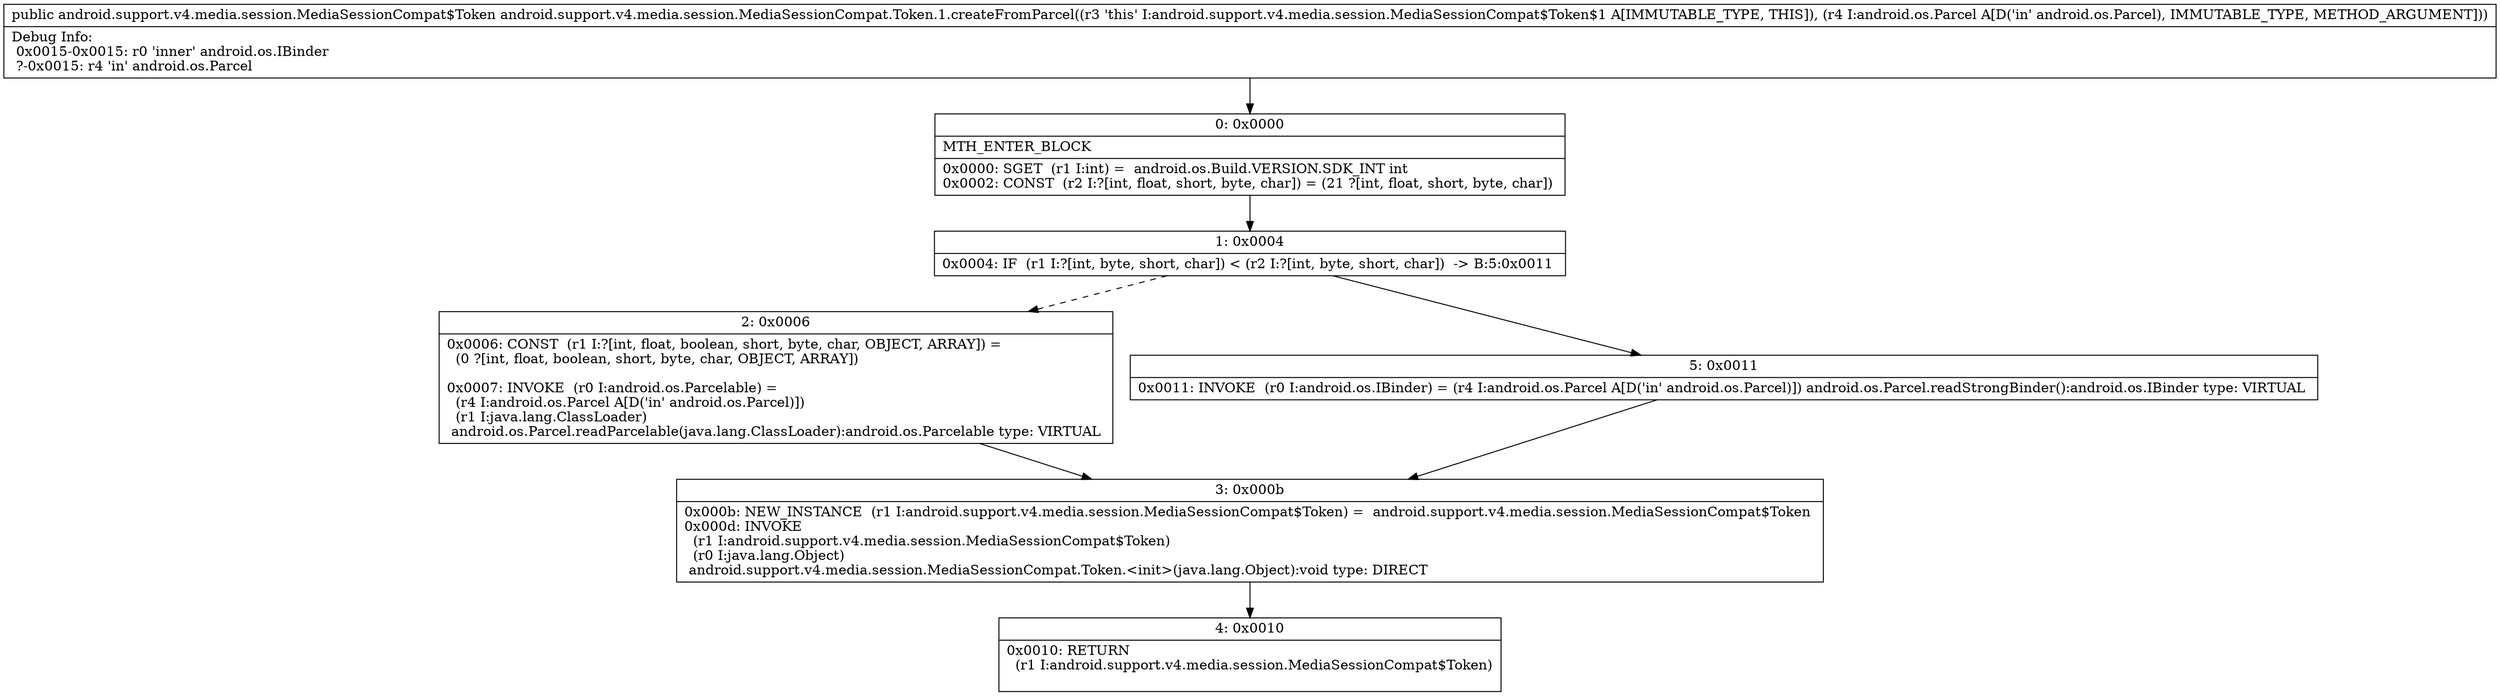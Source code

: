 digraph "CFG forandroid.support.v4.media.session.MediaSessionCompat.Token.1.createFromParcel(Landroid\/os\/Parcel;)Landroid\/support\/v4\/media\/session\/MediaSessionCompat$Token;" {
Node_0 [shape=record,label="{0\:\ 0x0000|MTH_ENTER_BLOCK\l|0x0000: SGET  (r1 I:int) =  android.os.Build.VERSION.SDK_INT int \l0x0002: CONST  (r2 I:?[int, float, short, byte, char]) = (21 ?[int, float, short, byte, char]) \l}"];
Node_1 [shape=record,label="{1\:\ 0x0004|0x0004: IF  (r1 I:?[int, byte, short, char]) \< (r2 I:?[int, byte, short, char])  \-\> B:5:0x0011 \l}"];
Node_2 [shape=record,label="{2\:\ 0x0006|0x0006: CONST  (r1 I:?[int, float, boolean, short, byte, char, OBJECT, ARRAY]) = \l  (0 ?[int, float, boolean, short, byte, char, OBJECT, ARRAY])\l \l0x0007: INVOKE  (r0 I:android.os.Parcelable) = \l  (r4 I:android.os.Parcel A[D('in' android.os.Parcel)])\l  (r1 I:java.lang.ClassLoader)\l android.os.Parcel.readParcelable(java.lang.ClassLoader):android.os.Parcelable type: VIRTUAL \l}"];
Node_3 [shape=record,label="{3\:\ 0x000b|0x000b: NEW_INSTANCE  (r1 I:android.support.v4.media.session.MediaSessionCompat$Token) =  android.support.v4.media.session.MediaSessionCompat$Token \l0x000d: INVOKE  \l  (r1 I:android.support.v4.media.session.MediaSessionCompat$Token)\l  (r0 I:java.lang.Object)\l android.support.v4.media.session.MediaSessionCompat.Token.\<init\>(java.lang.Object):void type: DIRECT \l}"];
Node_4 [shape=record,label="{4\:\ 0x0010|0x0010: RETURN  \l  (r1 I:android.support.v4.media.session.MediaSessionCompat$Token)\l \l}"];
Node_5 [shape=record,label="{5\:\ 0x0011|0x0011: INVOKE  (r0 I:android.os.IBinder) = (r4 I:android.os.Parcel A[D('in' android.os.Parcel)]) android.os.Parcel.readStrongBinder():android.os.IBinder type: VIRTUAL \l}"];
MethodNode[shape=record,label="{public android.support.v4.media.session.MediaSessionCompat$Token android.support.v4.media.session.MediaSessionCompat.Token.1.createFromParcel((r3 'this' I:android.support.v4.media.session.MediaSessionCompat$Token$1 A[IMMUTABLE_TYPE, THIS]), (r4 I:android.os.Parcel A[D('in' android.os.Parcel), IMMUTABLE_TYPE, METHOD_ARGUMENT]))  | Debug Info:\l  0x0015\-0x0015: r0 'inner' android.os.IBinder\l  ?\-0x0015: r4 'in' android.os.Parcel\l}"];
MethodNode -> Node_0;
Node_0 -> Node_1;
Node_1 -> Node_2[style=dashed];
Node_1 -> Node_5;
Node_2 -> Node_3;
Node_3 -> Node_4;
Node_5 -> Node_3;
}

